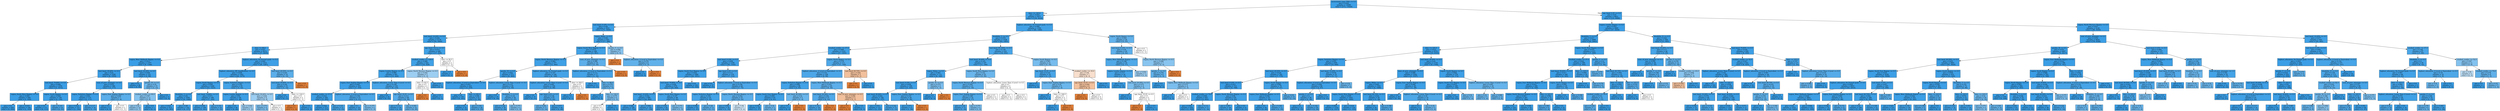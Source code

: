 digraph Tree {
node [shape=box, style="filled", color="black"] ;
0 [label="assessment_type_CMA <= 0.5\ngini = 0.039\nsamples = 13698\nvalue = [272, 13426]", fillcolor="#399de5fa"] ;
1 [label="date <= 145.0\ngini = 0.053\nsamples = 5077\nvalue = [139, 4938]", fillcolor="#399de5f8"] ;
0 -> 1 [labeldistance=2.5, labelangle=45, headlabel="True"] ;
2 [label="imd_band_0-10% <= 0.5\ngini = 0.04\nsamples = 3521\nvalue = [71, 3450]", fillcolor="#399de5fa"] ;
1 -> 2 ;
3 [label="imd_band_10-20% <= 0.5\ngini = 0.034\nsamples = 3118\nvalue = [54, 3064]", fillcolor="#399de5fb"] ;
2 -> 3 ;
4 [label="date <= 89.0\ngini = 0.027\nsamples = 2672\nvalue = [37, 2635]", fillcolor="#399de5fb"] ;
3 -> 4 ;
5 [label="region_West Midlands Region <= 0.5\ngini = 0.013\nsamples = 1357\nvalue = [9, 1348]", fillcolor="#399de5fd"] ;
4 -> 5 ;
6 [label="imd_band_30-40% <= 0.5\ngini = 0.01\nsamples = 1256\nvalue = [6, 1250]", fillcolor="#399de5fe"] ;
5 -> 6 ;
7 [label="imd_band_70-80% <= 0.5\ngini = 0.006\nsamples = 1076\nvalue = [3, 1073]", fillcolor="#399de5fe"] ;
6 -> 7 ;
8 [label="region_South West Region <= 0.5\ngini = 0.002\nsamples = 940\nvalue = [1, 939]", fillcolor="#399de5ff"] ;
7 -> 8 ;
9 [label="gini = 0.0\nsamples = 836\nvalue = [0, 836]", fillcolor="#399de5ff"] ;
8 -> 9 ;
10 [label="gini = 0.019\nsamples = 104\nvalue = [1, 103]", fillcolor="#399de5fd"] ;
8 -> 10 ;
11 [label="region_South Region <= 0.5\ngini = 0.029\nsamples = 136\nvalue = [2, 134]", fillcolor="#399de5fb"] ;
7 -> 11 ;
12 [label="gini = 0.0\nsamples = 111\nvalue = [0, 111]", fillcolor="#399de5ff"] ;
11 -> 12 ;
13 [label="gini = 0.147\nsamples = 25\nvalue = [2, 23]", fillcolor="#399de5e9"] ;
11 -> 13 ;
14 [label="num_of_prev_attempts <= 0.5\ngini = 0.033\nsamples = 180\nvalue = [3, 177]", fillcolor="#399de5fb"] ;
6 -> 14 ;
15 [label="region_Yorkshire Region <= 0.5\ngini = 0.023\nsamples = 173\nvalue = [2, 171]", fillcolor="#399de5fc"] ;
14 -> 15 ;
16 [label="gini = 0.013\nsamples = 157\nvalue = [1, 156]", fillcolor="#399de5fd"] ;
15 -> 16 ;
17 [label="gini = 0.117\nsamples = 16\nvalue = [1, 15]", fillcolor="#399de5ee"] ;
15 -> 17 ;
18 [label="region_East Anglian Region <= 0.5\ngini = 0.245\nsamples = 7\nvalue = [1, 6]", fillcolor="#399de5d4"] ;
14 -> 18 ;
19 [label="gini = 0.0\nsamples = 5\nvalue = [0, 5]", fillcolor="#399de5ff"] ;
18 -> 19 ;
20 [label="gini = 0.5\nsamples = 2\nvalue = [1, 1]", fillcolor="#e5813900"] ;
18 -> 20 ;
21 [label="imd_band_20-30% <= 0.5\ngini = 0.058\nsamples = 101\nvalue = [3, 98]", fillcolor="#399de5f7"] ;
5 -> 21 ;
22 [label="gini = 0.0\nsamples = 86\nvalue = [0, 86]", fillcolor="#399de5ff"] ;
21 -> 22 ;
23 [label="gender_M <= 0.5\ngini = 0.32\nsamples = 15\nvalue = [3, 12]", fillcolor="#399de5bf"] ;
21 -> 23 ;
24 [label="studied_credits <= 60.0\ngini = 0.397\nsamples = 11\nvalue = [3, 8]", fillcolor="#399de59f"] ;
23 -> 24 ;
25 [label="gini = 0.42\nsamples = 10\nvalue = [3, 7]", fillcolor="#399de592"] ;
24 -> 25 ;
26 [label="gini = 0.0\nsamples = 1\nvalue = [0, 1]", fillcolor="#399de5ff"] ;
24 -> 26 ;
27 [label="gini = 0.0\nsamples = 4\nvalue = [0, 4]", fillcolor="#399de5ff"] ;
23 -> 27 ;
28 [label="highest_education_No Formal quals <= 0.5\ngini = 0.042\nsamples = 1315\nvalue = [28, 1287]", fillcolor="#399de5f9"] ;
4 -> 28 ;
29 [label="highest_education_HE Qualification <= 0.5\ngini = 0.039\nsamples = 1301\nvalue = [26, 1275]", fillcolor="#399de5fa"] ;
28 -> 29 ;
30 [label="region_South Region <= 0.5\ngini = 0.036\nsamples = 1246\nvalue = [23, 1223]", fillcolor="#399de5fa"] ;
29 -> 30 ;
31 [label="disability_Y <= 0.5\ngini = 0.03\nsamples = 1056\nvalue = [16, 1040]", fillcolor="#399de5fb"] ;
30 -> 31 ;
32 [label="gini = 0.022\nsamples = 913\nvalue = [10, 903]", fillcolor="#399de5fc"] ;
31 -> 32 ;
33 [label="gini = 0.08\nsamples = 143\nvalue = [6, 137]", fillcolor="#399de5f4"] ;
31 -> 33 ;
34 [label="imd_band_70-80% <= 0.5\ngini = 0.071\nsamples = 190\nvalue = [7, 183]", fillcolor="#399de5f5"] ;
30 -> 34 ;
35 [label="gini = 0.058\nsamples = 166\nvalue = [5, 161]", fillcolor="#399de5f7"] ;
34 -> 35 ;
36 [label="gini = 0.153\nsamples = 24\nvalue = [2, 22]", fillcolor="#399de5e8"] ;
34 -> 36 ;
37 [label="region_Yorkshire Region <= 0.5\ngini = 0.103\nsamples = 55\nvalue = [3, 52]", fillcolor="#399de5f0"] ;
29 -> 37 ;
38 [label="region_London Region <= 0.5\ngini = 0.04\nsamples = 49\nvalue = [1, 48]", fillcolor="#399de5fa"] ;
37 -> 38 ;
39 [label="gini = 0.0\nsamples = 46\nvalue = [0, 46]", fillcolor="#399de5ff"] ;
38 -> 39 ;
40 [label="gini = 0.444\nsamples = 3\nvalue = [1, 2]", fillcolor="#399de57f"] ;
38 -> 40 ;
41 [label="imd_band_30-40% <= 0.5\ngini = 0.444\nsamples = 6\nvalue = [2, 4]", fillcolor="#399de57f"] ;
37 -> 41 ;
42 [label="gini = 0.375\nsamples = 4\nvalue = [1, 3]", fillcolor="#399de5aa"] ;
41 -> 42 ;
43 [label="gini = 0.5\nsamples = 2\nvalue = [1, 1]", fillcolor="#e5813900"] ;
41 -> 43 ;
44 [label="imd_band_40-50% <= 0.5\ngini = 0.245\nsamples = 14\nvalue = [2, 12]", fillcolor="#399de5d4"] ;
28 -> 44 ;
45 [label="imd_band_50-60% <= 0.5\ngini = 0.142\nsamples = 13\nvalue = [1, 12]", fillcolor="#399de5ea"] ;
44 -> 45 ;
46 [label="gini = 0.0\nsamples = 11\nvalue = [0, 11]", fillcolor="#399de5ff"] ;
45 -> 46 ;
47 [label="date <= 120.5\ngini = 0.5\nsamples = 2\nvalue = [1, 1]", fillcolor="#e5813900"] ;
45 -> 47 ;
48 [label="gini = 0.0\nsamples = 1\nvalue = [1, 0]", fillcolor="#e58139ff"] ;
47 -> 48 ;
49 [label="gini = 0.0\nsamples = 1\nvalue = [0, 1]", fillcolor="#399de5ff"] ;
47 -> 49 ;
50 [label="gini = 0.0\nsamples = 1\nvalue = [1, 0]", fillcolor="#e58139ff"] ;
44 -> 50 ;
51 [label="age_band_55<= <= 0.5\ngini = 0.073\nsamples = 446\nvalue = [17, 429]", fillcolor="#399de5f5"] ;
3 -> 51 ;
52 [label="studied_credits <= 120.0\ngini = 0.069\nsamples = 444\nvalue = [16, 428]", fillcolor="#399de5f5"] ;
51 -> 52 ;
53 [label="region_London Region <= 0.5\ngini = 0.066\nsamples = 441\nvalue = [15, 426]", fillcolor="#399de5f6"] ;
52 -> 53 ;
54 [label="region_East Anglian Region <= 0.5\ngini = 0.042\nsamples = 323\nvalue = [7, 316]", fillcolor="#399de5f9"] ;
53 -> 54 ;
55 [label="studied_credits <= 37.5\ngini = 0.033\nsamples = 300\nvalue = [5, 295]", fillcolor="#399de5fb"] ;
54 -> 55 ;
56 [label="gini = 0.022\nsamples = 273\nvalue = [3, 270]", fillcolor="#399de5fc"] ;
55 -> 56 ;
57 [label="gini = 0.137\nsamples = 27\nvalue = [2, 25]", fillcolor="#399de5eb"] ;
55 -> 57 ;
58 [label="highest_education_A Level or Equivalent <= 0.5\ngini = 0.159\nsamples = 23\nvalue = [2, 21]", fillcolor="#399de5e7"] ;
54 -> 58 ;
59 [label="gini = 0.1\nsamples = 19\nvalue = [1, 18]", fillcolor="#399de5f1"] ;
58 -> 59 ;
60 [label="gini = 0.375\nsamples = 4\nvalue = [1, 3]", fillcolor="#399de5aa"] ;
58 -> 60 ;
61 [label="highest_education_Lower Than A Level <= 0.5\ngini = 0.126\nsamples = 118\nvalue = [8, 110]", fillcolor="#399de5ec"] ;
53 -> 61 ;
62 [label="gini = 0.0\nsamples = 52\nvalue = [0, 52]", fillcolor="#399de5ff"] ;
61 -> 62 ;
63 [label="age_band_35-55 <= 0.5\ngini = 0.213\nsamples = 66\nvalue = [8, 58]", fillcolor="#399de5dc"] ;
61 -> 63 ;
64 [label="gini = 0.111\nsamples = 34\nvalue = [2, 32]", fillcolor="#399de5ef"] ;
63 -> 64 ;
65 [label="gini = 0.305\nsamples = 32\nvalue = [6, 26]", fillcolor="#399de5c4"] ;
63 -> 65 ;
66 [label="region_North Western Region <= 0.5\ngini = 0.444\nsamples = 3\nvalue = [1, 2]", fillcolor="#399de57f"] ;
52 -> 66 ;
67 [label="date <= 92.5\ngini = 0.5\nsamples = 2\nvalue = [1, 1]", fillcolor="#e5813900"] ;
66 -> 67 ;
68 [label="gini = 0.0\nsamples = 1\nvalue = [1, 0]", fillcolor="#e58139ff"] ;
67 -> 68 ;
69 [label="gini = 0.0\nsamples = 1\nvalue = [0, 1]", fillcolor="#399de5ff"] ;
67 -> 69 ;
70 [label="gini = 0.0\nsamples = 1\nvalue = [0, 1]", fillcolor="#399de5ff"] ;
66 -> 70 ;
71 [label="date <= 92.5\ngini = 0.5\nsamples = 2\nvalue = [1, 1]", fillcolor="#e5813900"] ;
51 -> 71 ;
72 [label="gini = 0.0\nsamples = 1\nvalue = [0, 1]", fillcolor="#399de5ff"] ;
71 -> 72 ;
73 [label="gini = 0.0\nsamples = 1\nvalue = [1, 0]", fillcolor="#e58139ff"] ;
71 -> 73 ;
74 [label="region_Wales <= 0.5\ngini = 0.081\nsamples = 403\nvalue = [17, 386]", fillcolor="#399de5f4"] ;
2 -> 74 ;
75 [label="region_South West Region <= 0.5\ngini = 0.073\nsamples = 396\nvalue = [15, 381]", fillcolor="#399de5f5"] ;
74 -> 75 ;
76 [label="region_North Western Region <= 0.5\ngini = 0.062\nsamples = 377\nvalue = [12, 365]", fillcolor="#399de5f7"] ;
75 -> 76 ;
77 [label="gender_M <= 0.5\ngini = 0.043\nsamples = 271\nvalue = [6, 265]", fillcolor="#399de5f9"] ;
76 -> 77 ;
78 [label="highest_education_A Level or Equivalent <= 0.5\ngini = 0.027\nsamples = 222\nvalue = [3, 219]", fillcolor="#399de5fc"] ;
77 -> 78 ;
79 [label="gini = 0.0\nsamples = 161\nvalue = [0, 161]", fillcolor="#399de5ff"] ;
78 -> 79 ;
80 [label="date <= 89.0\ngini = 0.094\nsamples = 61\nvalue = [3, 58]", fillcolor="#399de5f2"] ;
78 -> 80 ;
81 [label="gini = 0.0\nsamples = 33\nvalue = [0, 33]", fillcolor="#399de5ff"] ;
80 -> 81 ;
82 [label="gini = 0.191\nsamples = 28\nvalue = [3, 25]", fillcolor="#399de5e0"] ;
80 -> 82 ;
83 [label="highest_education_Lower Than A Level <= 0.5\ngini = 0.115\nsamples = 49\nvalue = [3, 46]", fillcolor="#399de5ee"] ;
77 -> 83 ;
84 [label="gini = 0.0\nsamples = 19\nvalue = [0, 19]", fillcolor="#399de5ff"] ;
83 -> 84 ;
85 [label="disability_Y <= 0.5\ngini = 0.18\nsamples = 30\nvalue = [3, 27]", fillcolor="#399de5e3"] ;
83 -> 85 ;
86 [label="gini = 0.142\nsamples = 26\nvalue = [2, 24]", fillcolor="#399de5ea"] ;
85 -> 86 ;
87 [label="gini = 0.375\nsamples = 4\nvalue = [1, 3]", fillcolor="#399de5aa"] ;
85 -> 87 ;
88 [label="highest_education_No Formal quals <= 0.5\ngini = 0.107\nsamples = 106\nvalue = [6, 100]", fillcolor="#399de5f0"] ;
76 -> 88 ;
89 [label="highest_education_Lower Than A Level <= 0.5\ngini = 0.092\nsamples = 104\nvalue = [5, 99]", fillcolor="#399de5f2"] ;
88 -> 89 ;
90 [label="gini = 0.0\nsamples = 37\nvalue = [0, 37]", fillcolor="#399de5ff"] ;
89 -> 90 ;
91 [label="age_band_0-35 <= 0.5\ngini = 0.138\nsamples = 67\nvalue = [5, 62]", fillcolor="#399de5ea"] ;
89 -> 91 ;
92 [label="gini = 0.291\nsamples = 17\nvalue = [3, 14]", fillcolor="#399de5c8"] ;
91 -> 92 ;
93 [label="gini = 0.077\nsamples = 50\nvalue = [2, 48]", fillcolor="#399de5f4"] ;
91 -> 93 ;
94 [label="date <= 89.0\ngini = 0.5\nsamples = 2\nvalue = [1, 1]", fillcolor="#e5813900"] ;
88 -> 94 ;
95 [label="gini = 0.0\nsamples = 1\nvalue = [0, 1]", fillcolor="#399de5ff"] ;
94 -> 95 ;
96 [label="gini = 0.0\nsamples = 1\nvalue = [1, 0]", fillcolor="#e58139ff"] ;
94 -> 96 ;
97 [label="num_of_prev_attempts <= 0.5\ngini = 0.266\nsamples = 19\nvalue = [3, 16]", fillcolor="#399de5cf"] ;
75 -> 97 ;
98 [label="highest_education_A Level or Equivalent <= 0.5\ngini = 0.111\nsamples = 17\nvalue = [1, 16]", fillcolor="#399de5ef"] ;
97 -> 98 ;
99 [label="gini = 0.0\nsamples = 11\nvalue = [0, 11]", fillcolor="#399de5ff"] ;
98 -> 99 ;
100 [label="date <= 89.0\ngini = 0.278\nsamples = 6\nvalue = [1, 5]", fillcolor="#399de5cc"] ;
98 -> 100 ;
101 [label="gini = 0.0\nsamples = 2\nvalue = [0, 2]", fillcolor="#399de5ff"] ;
100 -> 101 ;
102 [label="date <= 120.5\ngini = 0.375\nsamples = 4\nvalue = [1, 3]", fillcolor="#399de5aa"] ;
100 -> 102 ;
103 [label="gini = 0.5\nsamples = 2\nvalue = [1, 1]", fillcolor="#e5813900"] ;
102 -> 103 ;
104 [label="gini = 0.0\nsamples = 2\nvalue = [0, 2]", fillcolor="#399de5ff"] ;
102 -> 104 ;
105 [label="gini = 0.0\nsamples = 2\nvalue = [2, 0]", fillcolor="#e58139ff"] ;
97 -> 105 ;
106 [label="gender_F <= 0.5\ngini = 0.408\nsamples = 7\nvalue = [2, 5]", fillcolor="#399de599"] ;
74 -> 106 ;
107 [label="gini = 0.0\nsamples = 1\nvalue = [1, 0]", fillcolor="#e58139ff"] ;
106 -> 107 ;
108 [label="highest_education_A Level or Equivalent <= 0.5\ngini = 0.278\nsamples = 6\nvalue = [1, 5]", fillcolor="#399de5cc"] ;
106 -> 108 ;
109 [label="gini = 0.0\nsamples = 5\nvalue = [0, 5]", fillcolor="#399de5ff"] ;
108 -> 109 ;
110 [label="gini = 0.0\nsamples = 1\nvalue = [1, 0]", fillcolor="#e58139ff"] ;
108 -> 110 ;
111 [label="highest_education_No Formal quals <= 0.5\ngini = 0.084\nsamples = 1556\nvalue = [68, 1488]", fillcolor="#399de5f3"] ;
1 -> 111 ;
112 [label="disability_Y <= 0.5\ngini = 0.079\nsamples = 1528\nvalue = [63, 1465]", fillcolor="#399de5f4"] ;
111 -> 112 ;
113 [label="studied_credits <= 37.5\ngini = 0.069\nsamples = 1310\nvalue = [47, 1263]", fillcolor="#399de5f6"] ;
112 -> 113 ;
114 [label="imd_band_0-10% <= 0.5\ngini = 0.058\nsamples = 1199\nvalue = [36, 1163]", fillcolor="#399de5f7"] ;
113 -> 114 ;
115 [label="region_South East Region <= 0.5\ngini = 0.052\nsamples = 1080\nvalue = [29, 1051]", fillcolor="#399de5f8"] ;
114 -> 115 ;
116 [label="imd_band_70-80% <= 0.5\ngini = 0.058\nsamples = 978\nvalue = [29, 949]", fillcolor="#399de5f7"] ;
115 -> 116 ;
117 [label="imd_band_10-20% <= 0.5\ngini = 0.052\nsamples = 890\nvalue = [24, 866]", fillcolor="#399de5f8"] ;
116 -> 117 ;
118 [label="gini = 0.044\nsamples = 749\nvalue = [17, 732]", fillcolor="#399de5f9"] ;
117 -> 118 ;
119 [label="gini = 0.094\nsamples = 141\nvalue = [7, 134]", fillcolor="#399de5f2"] ;
117 -> 119 ;
120 [label="region_South West Region <= 0.5\ngini = 0.107\nsamples = 88\nvalue = [5, 83]", fillcolor="#399de5f0"] ;
116 -> 120 ;
121 [label="gini = 0.091\nsamples = 84\nvalue = [4, 80]", fillcolor="#399de5f2"] ;
120 -> 121 ;
122 [label="gini = 0.375\nsamples = 4\nvalue = [1, 3]", fillcolor="#399de5aa"] ;
120 -> 122 ;
123 [label="gini = 0.0\nsamples = 102\nvalue = [0, 102]", fillcolor="#399de5ff"] ;
115 -> 123 ;
124 [label="age_band_0-35 <= 0.5\ngini = 0.111\nsamples = 119\nvalue = [7, 112]", fillcolor="#399de5ef"] ;
114 -> 124 ;
125 [label="gini = 0.0\nsamples = 37\nvalue = [0, 37]", fillcolor="#399de5ff"] ;
124 -> 125 ;
126 [label="highest_education_A Level or Equivalent <= 0.5\ngini = 0.156\nsamples = 82\nvalue = [7, 75]", fillcolor="#399de5e7"] ;
124 -> 126 ;
127 [label="region_Yorkshire Region <= 0.5\ngini = 0.103\nsamples = 55\nvalue = [3, 52]", fillcolor="#399de5f0"] ;
126 -> 127 ;
128 [label="gini = 0.046\nsamples = 42\nvalue = [1, 41]", fillcolor="#399de5f9"] ;
127 -> 128 ;
129 [label="gini = 0.26\nsamples = 13\nvalue = [2, 11]", fillcolor="#399de5d1"] ;
127 -> 129 ;
130 [label="region_North Western Region <= 0.5\ngini = 0.252\nsamples = 27\nvalue = [4, 23]", fillcolor="#399de5d3"] ;
126 -> 130 ;
131 [label="gini = 0.095\nsamples = 20\nvalue = [1, 19]", fillcolor="#399de5f2"] ;
130 -> 131 ;
132 [label="gini = 0.49\nsamples = 7\nvalue = [3, 4]", fillcolor="#399de540"] ;
130 -> 132 ;
133 [label="region_North Region <= 0.5\ngini = 0.179\nsamples = 111\nvalue = [11, 100]", fillcolor="#399de5e3"] ;
113 -> 133 ;
134 [label="highest_education_A Level or Equivalent <= 0.5\ngini = 0.153\nsamples = 108\nvalue = [9, 99]", fillcolor="#399de5e8"] ;
133 -> 134 ;
135 [label="region_Yorkshire Region <= 0.5\ngini = 0.084\nsamples = 68\nvalue = [3, 65]", fillcolor="#399de5f3"] ;
134 -> 135 ;
136 [label="region_South East Region <= 0.5\ngini = 0.061\nsamples = 63\nvalue = [2, 61]", fillcolor="#399de5f7"] ;
135 -> 136 ;
137 [label="gini = 0.034\nsamples = 58\nvalue = [1, 57]", fillcolor="#399de5fb"] ;
136 -> 137 ;
138 [label="gini = 0.32\nsamples = 5\nvalue = [1, 4]", fillcolor="#399de5bf"] ;
136 -> 138 ;
139 [label="imd_band_40-50% <= 0.5\ngini = 0.32\nsamples = 5\nvalue = [1, 4]", fillcolor="#399de5bf"] ;
135 -> 139 ;
140 [label="gini = 0.0\nsamples = 4\nvalue = [0, 4]", fillcolor="#399de5ff"] ;
139 -> 140 ;
141 [label="gini = 0.0\nsamples = 1\nvalue = [1, 0]", fillcolor="#e58139ff"] ;
139 -> 141 ;
142 [label="region_West Midlands Region <= 0.5\ngini = 0.255\nsamples = 40\nvalue = [6, 34]", fillcolor="#399de5d2"] ;
134 -> 142 ;
143 [label="imd_band_20-30% <= 0.5\ngini = 0.193\nsamples = 37\nvalue = [4, 33]", fillcolor="#399de5e0"] ;
142 -> 143 ;
144 [label="gini = 0.153\nsamples = 36\nvalue = [3, 33]", fillcolor="#399de5e8"] ;
143 -> 144 ;
145 [label="gini = 0.0\nsamples = 1\nvalue = [1, 0]", fillcolor="#e58139ff"] ;
143 -> 145 ;
146 [label="num_of_prev_attempts <= 0.5\ngini = 0.444\nsamples = 3\nvalue = [2, 1]", fillcolor="#e581397f"] ;
142 -> 146 ;
147 [label="gini = 0.0\nsamples = 2\nvalue = [2, 0]", fillcolor="#e58139ff"] ;
146 -> 147 ;
148 [label="gini = 0.0\nsamples = 1\nvalue = [0, 1]", fillcolor="#399de5ff"] ;
146 -> 148 ;
149 [label="imd_band_60-70% <= 0.5\ngini = 0.444\nsamples = 3\nvalue = [2, 1]", fillcolor="#e581397f"] ;
133 -> 149 ;
150 [label="gini = 0.0\nsamples = 2\nvalue = [2, 0]", fillcolor="#e58139ff"] ;
149 -> 150 ;
151 [label="gini = 0.0\nsamples = 1\nvalue = [0, 1]", fillcolor="#399de5ff"] ;
149 -> 151 ;
152 [label="imd_band_90-100% <= 0.5\ngini = 0.136\nsamples = 218\nvalue = [16, 202]", fillcolor="#399de5eb"] ;
112 -> 152 ;
153 [label="imd_band_30-40% <= 0.5\ngini = 0.105\nsamples = 197\nvalue = [11, 186]", fillcolor="#399de5f0"] ;
152 -> 153 ;
154 [label="region_Wales <= 0.5\ngini = 0.067\nsamples = 172\nvalue = [6, 166]", fillcolor="#399de5f6"] ;
153 -> 154 ;
155 [label="imd_band_0-10% <= 0.5\ngini = 0.058\nsamples = 168\nvalue = [5, 163]", fillcolor="#399de5f7"] ;
154 -> 155 ;
156 [label="imd_band_80-90% <= 0.5\ngini = 0.042\nsamples = 140\nvalue = [3, 137]", fillcolor="#399de5f9"] ;
155 -> 156 ;
157 [label="gini = 0.031\nsamples = 127\nvalue = [2, 125]", fillcolor="#399de5fb"] ;
156 -> 157 ;
158 [label="gini = 0.142\nsamples = 13\nvalue = [1, 12]", fillcolor="#399de5ea"] ;
156 -> 158 ;
159 [label="region_East Anglian Region <= 0.5\ngini = 0.133\nsamples = 28\nvalue = [2, 26]", fillcolor="#399de5eb"] ;
155 -> 159 ;
160 [label="gini = 0.071\nsamples = 27\nvalue = [1, 26]", fillcolor="#399de5f5"] ;
159 -> 160 ;
161 [label="gini = 0.0\nsamples = 1\nvalue = [1, 0]", fillcolor="#e58139ff"] ;
159 -> 161 ;
162 [label="gender_M <= 0.5\ngini = 0.375\nsamples = 4\nvalue = [1, 3]", fillcolor="#399de5aa"] ;
154 -> 162 ;
163 [label="gini = 0.0\nsamples = 3\nvalue = [0, 3]", fillcolor="#399de5ff"] ;
162 -> 163 ;
164 [label="gini = 0.0\nsamples = 1\nvalue = [1, 0]", fillcolor="#e58139ff"] ;
162 -> 164 ;
165 [label="region_South West Region <= 0.5\ngini = 0.32\nsamples = 25\nvalue = [5, 20]", fillcolor="#399de5bf"] ;
153 -> 165 ;
166 [label="region_North Western Region <= 0.5\ngini = 0.245\nsamples = 21\nvalue = [3, 18]", fillcolor="#399de5d4"] ;
165 -> 166 ;
167 [label="region_East Anglian Region <= 0.5\ngini = 0.188\nsamples = 19\nvalue = [2, 17]", fillcolor="#399de5e1"] ;
166 -> 167 ;
168 [label="gini = 0.124\nsamples = 15\nvalue = [1, 14]", fillcolor="#399de5ed"] ;
167 -> 168 ;
169 [label="gini = 0.375\nsamples = 4\nvalue = [1, 3]", fillcolor="#399de5aa"] ;
167 -> 169 ;
170 [label="gini = 0.5\nsamples = 2\nvalue = [1, 1]", fillcolor="#e5813900"] ;
166 -> 170 ;
171 [label="highest_education_Lower Than A Level <= 0.5\ngini = 0.5\nsamples = 4\nvalue = [2, 2]", fillcolor="#e5813900"] ;
165 -> 171 ;
172 [label="gini = 0.5\nsamples = 2\nvalue = [1, 1]", fillcolor="#e5813900"] ;
171 -> 172 ;
173 [label="gini = 0.5\nsamples = 2\nvalue = [1, 1]", fillcolor="#e5813900"] ;
171 -> 173 ;
174 [label="region_South Region <= 0.5\ngini = 0.363\nsamples = 21\nvalue = [5, 16]", fillcolor="#399de5af"] ;
152 -> 174 ;
175 [label="age_band_35-55 <= 0.5\ngini = 0.133\nsamples = 14\nvalue = [1, 13]", fillcolor="#399de5eb"] ;
174 -> 175 ;
176 [label="gini = 0.0\nsamples = 9\nvalue = [0, 9]", fillcolor="#399de5ff"] ;
175 -> 176 ;
177 [label="region_East Anglian Region <= 0.5\ngini = 0.32\nsamples = 5\nvalue = [1, 4]", fillcolor="#399de5bf"] ;
175 -> 177 ;
178 [label="gini = 0.0\nsamples = 3\nvalue = [0, 3]", fillcolor="#399de5ff"] ;
177 -> 178 ;
179 [label="date <= 169.5\ngini = 0.5\nsamples = 2\nvalue = [1, 1]", fillcolor="#e5813900"] ;
177 -> 179 ;
180 [label="gini = 0.0\nsamples = 1\nvalue = [0, 1]", fillcolor="#399de5ff"] ;
179 -> 180 ;
181 [label="gini = 0.0\nsamples = 1\nvalue = [1, 0]", fillcolor="#e58139ff"] ;
179 -> 181 ;
182 [label="studied_credits <= 35.0\ngini = 0.49\nsamples = 7\nvalue = [4, 3]", fillcolor="#e5813940"] ;
174 -> 182 ;
183 [label="age_band_35-55 <= 0.5\ngini = 0.444\nsamples = 6\nvalue = [4, 2]", fillcolor="#e581397f"] ;
182 -> 183 ;
184 [label="gini = 0.0\nsamples = 2\nvalue = [2, 0]", fillcolor="#e58139ff"] ;
183 -> 184 ;
185 [label="gini = 0.5\nsamples = 4\nvalue = [2, 2]", fillcolor="#e5813900"] ;
183 -> 185 ;
186 [label="gini = 0.0\nsamples = 1\nvalue = [0, 1]", fillcolor="#399de5ff"] ;
182 -> 186 ;
187 [label="region_North Region <= 0.5\ngini = 0.293\nsamples = 28\nvalue = [5, 23]", fillcolor="#399de5c8"] ;
111 -> 187 ;
188 [label="imd_band_0-10% <= 0.5\ngini = 0.26\nsamples = 26\nvalue = [4, 22]", fillcolor="#399de5d1"] ;
187 -> 188 ;
189 [label="region_West Midlands Region <= 0.5\ngini = 0.188\nsamples = 19\nvalue = [2, 17]", fillcolor="#399de5e1"] ;
188 -> 189 ;
190 [label="region_London Region <= 0.5\ngini = 0.117\nsamples = 16\nvalue = [1, 15]", fillcolor="#399de5ee"] ;
189 -> 190 ;
191 [label="gini = 0.0\nsamples = 12\nvalue = [0, 12]", fillcolor="#399de5ff"] ;
190 -> 191 ;
192 [label="imd_band_20-30% <= 0.5\ngini = 0.375\nsamples = 4\nvalue = [1, 3]", fillcolor="#399de5aa"] ;
190 -> 192 ;
193 [label="gini = 0.0\nsamples = 2\nvalue = [0, 2]", fillcolor="#399de5ff"] ;
192 -> 193 ;
194 [label="age_band_35-55 <= 0.5\ngini = 0.5\nsamples = 2\nvalue = [1, 1]", fillcolor="#e5813900"] ;
192 -> 194 ;
195 [label="gini = 0.0\nsamples = 1\nvalue = [1, 0]", fillcolor="#e58139ff"] ;
194 -> 195 ;
196 [label="gini = 0.0\nsamples = 1\nvalue = [0, 1]", fillcolor="#399de5ff"] ;
194 -> 196 ;
197 [label="gini = 0.444\nsamples = 3\nvalue = [1, 2]", fillcolor="#399de57f"] ;
189 -> 197 ;
198 [label="region_North Western Region <= 0.5\ngini = 0.408\nsamples = 7\nvalue = [2, 5]", fillcolor="#399de599"] ;
188 -> 198 ;
199 [label="gender_F <= 0.5\ngini = 0.278\nsamples = 6\nvalue = [1, 5]", fillcolor="#399de5cc"] ;
198 -> 199 ;
200 [label="gini = 0.0\nsamples = 2\nvalue = [0, 2]", fillcolor="#399de5ff"] ;
199 -> 200 ;
201 [label="region_West Midlands Region <= 0.5\ngini = 0.375\nsamples = 4\nvalue = [1, 3]", fillcolor="#399de5aa"] ;
199 -> 201 ;
202 [label="gini = 0.0\nsamples = 2\nvalue = [0, 2]", fillcolor="#399de5ff"] ;
201 -> 202 ;
203 [label="gini = 0.5\nsamples = 2\nvalue = [1, 1]", fillcolor="#e5813900"] ;
201 -> 203 ;
204 [label="gini = 0.0\nsamples = 1\nvalue = [1, 0]", fillcolor="#e58139ff"] ;
198 -> 204 ;
205 [label="gini = 0.5\nsamples = 2\nvalue = [1, 1]", fillcolor="#e5813900"] ;
187 -> 205 ;
206 [label="age_band_0-35 <= 0.5\ngini = 0.03\nsamples = 8621\nvalue = [133, 8488]", fillcolor="#399de5fb"] ;
0 -> 206 [labeldistance=2.5, labelangle=-45, headlabel="False"] ;
207 [label="region_London Region <= 0.5\ngini = 0.021\nsamples = 3495\nvalue = [37, 3458]", fillcolor="#399de5fc"] ;
206 -> 207 ;
208 [label="disability_Y <= 0.5\ngini = 0.017\nsamples = 2989\nvalue = [26, 2963]", fillcolor="#399de5fd"] ;
207 -> 208 ;
209 [label="date <= 225.5\ngini = 0.015\nsamples = 2574\nvalue = [19, 2555]", fillcolor="#399de5fd"] ;
208 -> 209 ;
210 [label="region_Yorkshire Region <= 0.5\ngini = 0.023\nsamples = 856\nvalue = [10, 846]", fillcolor="#399de5fc"] ;
209 -> 210 ;
211 [label="imd_band_40-50% <= 0.5\ngini = 0.018\nsamples = 782\nvalue = [7, 775]", fillcolor="#399de5fd"] ;
210 -> 211 ;
212 [label="imd_band_0-10% <= 0.5\ngini = 0.011\nsamples = 712\nvalue = [4, 708]", fillcolor="#399de5fe"] ;
211 -> 212 ;
213 [label="studied_credits <= 75.0\ngini = 0.006\nsamples = 647\nvalue = [2, 645]", fillcolor="#399de5fe"] ;
212 -> 213 ;
214 [label="gini = 0.003\nsamples = 630\nvalue = [1, 629]", fillcolor="#399de5ff"] ;
213 -> 214 ;
215 [label="gini = 0.111\nsamples = 17\nvalue = [1, 16]", fillcolor="#399de5ef"] ;
213 -> 215 ;
216 [label="region_North Western Region <= 0.5\ngini = 0.06\nsamples = 65\nvalue = [2, 63]", fillcolor="#399de5f7"] ;
212 -> 216 ;
217 [label="gini = 0.087\nsamples = 44\nvalue = [2, 42]", fillcolor="#399de5f3"] ;
216 -> 217 ;
218 [label="gini = 0.0\nsamples = 21\nvalue = [0, 21]", fillcolor="#399de5ff"] ;
216 -> 218 ;
219 [label="region_South Region <= 0.5\ngini = 0.082\nsamples = 70\nvalue = [3, 67]", fillcolor="#399de5f4"] ;
211 -> 219 ;
220 [label="region_East Midlands Region <= 0.5\ngini = 0.036\nsamples = 55\nvalue = [1, 54]", fillcolor="#399de5fa"] ;
219 -> 220 ;
221 [label="gini = 0.0\nsamples = 44\nvalue = [0, 44]", fillcolor="#399de5ff"] ;
220 -> 221 ;
222 [label="gini = 0.165\nsamples = 11\nvalue = [1, 10]", fillcolor="#399de5e6"] ;
220 -> 222 ;
223 [label="gini = 0.231\nsamples = 15\nvalue = [2, 13]", fillcolor="#399de5d8"] ;
219 -> 223 ;
224 [label="imd_band_10-20% <= 0.5\ngini = 0.078\nsamples = 74\nvalue = [3, 71]", fillcolor="#399de5f4"] ;
210 -> 224 ;
225 [label="highest_education_A Level or Equivalent <= 0.5\ngini = 0.056\nsamples = 69\nvalue = [2, 67]", fillcolor="#399de5f7"] ;
224 -> 225 ;
226 [label="gender_F <= 0.5\ngini = 0.1\nsamples = 38\nvalue = [2, 36]", fillcolor="#399de5f1"] ;
225 -> 226 ;
227 [label="gini = 0.0\nsamples = 12\nvalue = [0, 12]", fillcolor="#399de5ff"] ;
226 -> 227 ;
228 [label="gini = 0.142\nsamples = 26\nvalue = [2, 24]", fillcolor="#399de5ea"] ;
226 -> 228 ;
229 [label="gini = 0.0\nsamples = 31\nvalue = [0, 31]", fillcolor="#399de5ff"] ;
225 -> 229 ;
230 [label="gini = 0.32\nsamples = 5\nvalue = [1, 4]", fillcolor="#399de5bf"] ;
224 -> 230 ;
231 [label="imd_band_20-30% <= 0.5\ngini = 0.01\nsamples = 1718\nvalue = [9, 1709]", fillcolor="#399de5fe"] ;
209 -> 231 ;
232 [label="num_of_prev_attempts <= 0.5\ngini = 0.006\nsamples = 1542\nvalue = [5, 1537]", fillcolor="#399de5fe"] ;
231 -> 232 ;
233 [label="region_Wales <= 0.5\ngini = 0.005\nsamples = 1502\nvalue = [4, 1498]", fillcolor="#399de5fe"] ;
232 -> 233 ;
234 [label="region_South West Region <= 0.5\ngini = 0.004\nsamples = 1443\nvalue = [3, 1440]", fillcolor="#399de5fe"] ;
233 -> 234 ;
235 [label="gini = 0.003\nsamples = 1319\nvalue = [2, 1317]", fillcolor="#399de5ff"] ;
234 -> 235 ;
236 [label="gini = 0.016\nsamples = 124\nvalue = [1, 123]", fillcolor="#399de5fd"] ;
234 -> 236 ;
237 [label="imd_band_60-70% <= 0.5\ngini = 0.033\nsamples = 59\nvalue = [1, 58]", fillcolor="#399de5fb"] ;
233 -> 237 ;
238 [label="gini = 0.0\nsamples = 50\nvalue = [0, 50]", fillcolor="#399de5ff"] ;
237 -> 238 ;
239 [label="gini = 0.198\nsamples = 9\nvalue = [1, 8]", fillcolor="#399de5df"] ;
237 -> 239 ;
240 [label="region_East Anglian Region <= 0.5\ngini = 0.049\nsamples = 40\nvalue = [1, 39]", fillcolor="#399de5f8"] ;
232 -> 240 ;
241 [label="gini = 0.0\nsamples = 30\nvalue = [0, 30]", fillcolor="#399de5ff"] ;
240 -> 241 ;
242 [label="highest_education_Lower Than A Level <= 0.5\ngini = 0.18\nsamples = 10\nvalue = [1, 9]", fillcolor="#399de5e3"] ;
240 -> 242 ;
243 [label="gini = 0.0\nsamples = 5\nvalue = [0, 5]", fillcolor="#399de5ff"] ;
242 -> 243 ;
244 [label="gini = 0.32\nsamples = 5\nvalue = [1, 4]", fillcolor="#399de5bf"] ;
242 -> 244 ;
245 [label="region_South Region <= 0.5\ngini = 0.044\nsamples = 176\nvalue = [4, 172]", fillcolor="#399de5f9"] ;
231 -> 245 ;
246 [label="region_South East Region <= 0.5\ngini = 0.012\nsamples = 160\nvalue = [1, 159]", fillcolor="#399de5fd"] ;
245 -> 246 ;
247 [label="gini = 0.0\nsamples = 155\nvalue = [0, 155]", fillcolor="#399de5ff"] ;
246 -> 247 ;
248 [label="gini = 0.32\nsamples = 5\nvalue = [1, 4]", fillcolor="#399de5bf"] ;
246 -> 248 ;
249 [label="highest_education_Lower Than A Level <= 0.5\ngini = 0.305\nsamples = 16\nvalue = [3, 13]", fillcolor="#399de5c4"] ;
245 -> 249 ;
250 [label="gini = 0.32\nsamples = 5\nvalue = [1, 4]", fillcolor="#399de5bf"] ;
249 -> 250 ;
251 [label="gini = 0.298\nsamples = 11\nvalue = [2, 9]", fillcolor="#399de5c6"] ;
249 -> 251 ;
252 [label="region_South West Region <= 0.5\ngini = 0.033\nsamples = 415\nvalue = [7, 408]", fillcolor="#399de5fb"] ;
208 -> 252 ;
253 [label="studied_credits <= 37.5\ngini = 0.022\nsamples = 368\nvalue = [4, 364]", fillcolor="#399de5fc"] ;
252 -> 253 ;
254 [label="imd_band_50-60% <= 0.5\ngini = 0.017\nsamples = 348\nvalue = [3, 345]", fillcolor="#399de5fd"] ;
253 -> 254 ;
255 [label="region_East Midlands Region <= 0.5\ngini = 0.012\nsamples = 328\nvalue = [2, 326]", fillcolor="#399de5fd"] ;
254 -> 255 ;
256 [label="region_North Western Region <= 0.5\ngini = 0.007\nsamples = 297\nvalue = [1, 296]", fillcolor="#399de5fe"] ;
255 -> 256 ;
257 [label="gini = 0.0\nsamples = 255\nvalue = [0, 255]", fillcolor="#399de5ff"] ;
256 -> 257 ;
258 [label="gini = 0.046\nsamples = 42\nvalue = [1, 41]", fillcolor="#399de5f9"] ;
256 -> 258 ;
259 [label="date <= 225.5\ngini = 0.062\nsamples = 31\nvalue = [1, 30]", fillcolor="#399de5f6"] ;
255 -> 259 ;
260 [label="gini = 0.198\nsamples = 9\nvalue = [1, 8]", fillcolor="#399de5df"] ;
259 -> 260 ;
261 [label="gini = 0.0\nsamples = 22\nvalue = [0, 22]", fillcolor="#399de5ff"] ;
259 -> 261 ;
262 [label="region_South Region <= 0.5\ngini = 0.095\nsamples = 20\nvalue = [1, 19]", fillcolor="#399de5f2"] ;
254 -> 262 ;
263 [label="gini = 0.0\nsamples = 11\nvalue = [0, 11]", fillcolor="#399de5ff"] ;
262 -> 263 ;
264 [label="gini = 0.198\nsamples = 9\nvalue = [1, 8]", fillcolor="#399de5df"] ;
262 -> 264 ;
265 [label="date <= 225.5\ngini = 0.095\nsamples = 20\nvalue = [1, 19]", fillcolor="#399de5f2"] ;
253 -> 265 ;
266 [label="gini = 0.0\nsamples = 14\nvalue = [0, 14]", fillcolor="#399de5ff"] ;
265 -> 266 ;
267 [label="gini = 0.278\nsamples = 6\nvalue = [1, 5]", fillcolor="#399de5cc"] ;
265 -> 267 ;
268 [label="gender_F <= 0.5\ngini = 0.12\nsamples = 47\nvalue = [3, 44]", fillcolor="#399de5ee"] ;
252 -> 268 ;
269 [label="gini = 0.278\nsamples = 6\nvalue = [1, 5]", fillcolor="#399de5cc"] ;
268 -> 269 ;
270 [label="imd_band_60-70% <= 0.5\ngini = 0.093\nsamples = 41\nvalue = [2, 39]", fillcolor="#399de5f2"] ;
268 -> 270 ;
271 [label="date <= 225.5\ngini = 0.059\nsamples = 33\nvalue = [1, 32]", fillcolor="#399de5f7"] ;
270 -> 271 ;
272 [label="studied_credits <= 45.0\ngini = 0.153\nsamples = 12\nvalue = [1, 11]", fillcolor="#399de5e8"] ;
271 -> 272 ;
273 [label="gini = 0.245\nsamples = 7\nvalue = [1, 6]", fillcolor="#399de5d4"] ;
272 -> 273 ;
274 [label="gini = 0.0\nsamples = 5\nvalue = [0, 5]", fillcolor="#399de5ff"] ;
272 -> 274 ;
275 [label="gini = 0.0\nsamples = 21\nvalue = [0, 21]", fillcolor="#399de5ff"] ;
271 -> 275 ;
276 [label="date <= 225.5\ngini = 0.219\nsamples = 8\nvalue = [1, 7]", fillcolor="#399de5db"] ;
270 -> 276 ;
277 [label="gini = 0.0\nsamples = 6\nvalue = [0, 6]", fillcolor="#399de5ff"] ;
276 -> 277 ;
278 [label="gini = 0.5\nsamples = 2\nvalue = [1, 1]", fillcolor="#e5813900"] ;
276 -> 278 ;
279 [label="disability_N <= 0.5\ngini = 0.043\nsamples = 506\nvalue = [11, 495]", fillcolor="#399de5f9"] ;
207 -> 279 ;
280 [label="imd_band_30-40% <= 0.5\ngini = 0.117\nsamples = 48\nvalue = [3, 45]", fillcolor="#399de5ee"] ;
279 -> 280 ;
281 [label="num_of_prev_attempts <= 0.5\ngini = 0.054\nsamples = 36\nvalue = [1, 35]", fillcolor="#399de5f8"] ;
280 -> 281 ;
282 [label="gini = 0.0\nsamples = 27\nvalue = [0, 27]", fillcolor="#399de5ff"] ;
281 -> 282 ;
283 [label="gender_F <= 0.5\ngini = 0.198\nsamples = 9\nvalue = [1, 8]", fillcolor="#399de5df"] ;
281 -> 283 ;
284 [label="gini = 0.0\nsamples = 4\nvalue = [0, 4]", fillcolor="#399de5ff"] ;
283 -> 284 ;
285 [label="gini = 0.32\nsamples = 5\nvalue = [1, 4]", fillcolor="#399de5bf"] ;
283 -> 285 ;
286 [label="gender_F <= 0.5\ngini = 0.278\nsamples = 12\nvalue = [2, 10]", fillcolor="#399de5cc"] ;
280 -> 286 ;
287 [label="gini = 0.0\nsamples = 5\nvalue = [0, 5]", fillcolor="#399de5ff"] ;
286 -> 287 ;
288 [label="studied_credits <= 45.0\ngini = 0.408\nsamples = 7\nvalue = [2, 5]", fillcolor="#399de599"] ;
286 -> 288 ;
289 [label="gini = 0.444\nsamples = 3\nvalue = [2, 1]", fillcolor="#e581397f"] ;
288 -> 289 ;
290 [label="gini = 0.0\nsamples = 4\nvalue = [0, 4]", fillcolor="#399de5ff"] ;
288 -> 290 ;
291 [label="imd_band_70-80% <= 0.5\ngini = 0.034\nsamples = 458\nvalue = [8, 450]", fillcolor="#399de5fa"] ;
279 -> 291 ;
292 [label="studied_credits <= 52.5\ngini = 0.027\nsamples = 431\nvalue = [6, 425]", fillcolor="#399de5fb"] ;
291 -> 292 ;
293 [label="highest_education_Lower Than A Level <= 0.5\ngini = 0.02\nsamples = 392\nvalue = [4, 388]", fillcolor="#399de5fc"] ;
292 -> 293 ;
294 [label="gini = 0.0\nsamples = 193\nvalue = [0, 193]", fillcolor="#399de5ff"] ;
293 -> 294 ;
295 [label="date <= 225.5\ngini = 0.039\nsamples = 199\nvalue = [4, 195]", fillcolor="#399de5fa"] ;
293 -> 295 ;
296 [label="imd_band_10-20% <= 0.5\ngini = 0.078\nsamples = 49\nvalue = [2, 47]", fillcolor="#399de5f4"] ;
295 -> 296 ;
297 [label="gini = 0.056\nsamples = 35\nvalue = [1, 34]", fillcolor="#399de5f8"] ;
296 -> 297 ;
298 [label="gini = 0.133\nsamples = 14\nvalue = [1, 13]", fillcolor="#399de5eb"] ;
296 -> 298 ;
299 [label="imd_band_40-50% <= 0.5\ngini = 0.026\nsamples = 150\nvalue = [2, 148]", fillcolor="#399de5fc"] ;
295 -> 299 ;
300 [label="gini = 0.016\nsamples = 123\nvalue = [1, 122]", fillcolor="#399de5fd"] ;
299 -> 300 ;
301 [label="gini = 0.071\nsamples = 27\nvalue = [1, 26]", fillcolor="#399de5f5"] ;
299 -> 301 ;
302 [label="highest_education_A Level or Equivalent <= 0.5\ngini = 0.097\nsamples = 39\nvalue = [2, 37]", fillcolor="#399de5f1"] ;
292 -> 302 ;
303 [label="gini = 0.0\nsamples = 23\nvalue = [0, 23]", fillcolor="#399de5ff"] ;
302 -> 303 ;
304 [label="imd_band_60-70% <= 0.5\ngini = 0.219\nsamples = 16\nvalue = [2, 14]", fillcolor="#399de5db"] ;
302 -> 304 ;
305 [label="gender_F <= 0.5\ngini = 0.278\nsamples = 12\nvalue = [2, 10]", fillcolor="#399de5cc"] ;
304 -> 305 ;
306 [label="gini = 0.0\nsamples = 3\nvalue = [0, 3]", fillcolor="#399de5ff"] ;
305 -> 306 ;
307 [label="gini = 0.346\nsamples = 9\nvalue = [2, 7]", fillcolor="#399de5b6"] ;
305 -> 307 ;
308 [label="gini = 0.0\nsamples = 4\nvalue = [0, 4]", fillcolor="#399de5ff"] ;
304 -> 308 ;
309 [label="date <= 225.5\ngini = 0.137\nsamples = 27\nvalue = [2, 25]", fillcolor="#399de5eb"] ;
291 -> 309 ;
310 [label="gini = 0.0\nsamples = 11\nvalue = [0, 11]", fillcolor="#399de5ff"] ;
309 -> 310 ;
311 [label="highest_education_Lower Than A Level <= 0.5\ngini = 0.219\nsamples = 16\nvalue = [2, 14]", fillcolor="#399de5db"] ;
309 -> 311 ;
312 [label="gini = 0.298\nsamples = 11\nvalue = [2, 9]", fillcolor="#399de5c6"] ;
311 -> 312 ;
313 [label="gini = 0.0\nsamples = 5\nvalue = [0, 5]", fillcolor="#399de5ff"] ;
311 -> 313 ;
314 [label="region_North Western Region <= 0.5\ngini = 0.037\nsamples = 5126\nvalue = [96, 5030]", fillcolor="#399de5fa"] ;
206 -> 314 ;
315 [label="num_of_prev_attempts <= 0.5\ngini = 0.032\nsamples = 4624\nvalue = [76, 4548]", fillcolor="#399de5fb"] ;
314 -> 315 ;
316 [label="gender_M <= 0.5\ngini = 0.031\nsamples = 4487\nvalue = [70, 4417]", fillcolor="#399de5fb"] ;
315 -> 316 ;
317 [label="imd_band_40-50% <= 0.5\ngini = 0.035\nsamples = 3691\nvalue = [65, 3626]", fillcolor="#399de5fa"] ;
316 -> 317 ;
318 [label="region_South East Region <= 0.5\ngini = 0.031\nsamples = 3258\nvalue = [52, 3206]", fillcolor="#399de5fb"] ;
317 -> 318 ;
319 [label="highest_education_No Formal quals <= 0.5\ngini = 0.029\nsamples = 2953\nvalue = [43, 2910]", fillcolor="#399de5fb"] ;
318 -> 319 ;
320 [label="region_West Midlands Region <= 0.5\ngini = 0.028\nsamples = 2862\nvalue = [40, 2822]", fillcolor="#399de5fb"] ;
319 -> 320 ;
321 [label="gini = 0.03\nsamples = 2531\nvalue = [39, 2492]", fillcolor="#399de5fb"] ;
320 -> 321 ;
322 [label="gini = 0.006\nsamples = 331\nvalue = [1, 330]", fillcolor="#399de5fe"] ;
320 -> 322 ;
323 [label="region_East Anglian Region <= 0.5\ngini = 0.064\nsamples = 91\nvalue = [3, 88]", fillcolor="#399de5f6"] ;
319 -> 323 ;
324 [label="gini = 0.028\nsamples = 70\nvalue = [1, 69]", fillcolor="#399de5fb"] ;
323 -> 324 ;
325 [label="gini = 0.172\nsamples = 21\nvalue = [2, 19]", fillcolor="#399de5e4"] ;
323 -> 325 ;
326 [label="imd_band_0-10% <= 0.5\ngini = 0.057\nsamples = 305\nvalue = [9, 296]", fillcolor="#399de5f7"] ;
318 -> 326 ;
327 [label="imd_band_60-70% <= 0.5\ngini = 0.052\nsamples = 298\nvalue = [8, 290]", fillcolor="#399de5f8"] ;
326 -> 327 ;
328 [label="gini = 0.04\nsamples = 246\nvalue = [5, 241]", fillcolor="#399de5fa"] ;
327 -> 328 ;
329 [label="gini = 0.109\nsamples = 52\nvalue = [3, 49]", fillcolor="#399de5ef"] ;
327 -> 329 ;
330 [label="gini = 0.245\nsamples = 7\nvalue = [1, 6]", fillcolor="#399de5d4"] ;
326 -> 330 ;
331 [label="region_South Region <= 0.5\ngini = 0.058\nsamples = 433\nvalue = [13, 420]", fillcolor="#399de5f7"] ;
317 -> 331 ;
332 [label="region_North Region <= 0.5\ngini = 0.038\nsamples = 361\nvalue = [7, 354]", fillcolor="#399de5fa"] ;
331 -> 332 ;
333 [label="region_West Midlands Region <= 0.5\ngini = 0.034\nsamples = 351\nvalue = [6, 345]", fillcolor="#399de5fb"] ;
332 -> 333 ;
334 [label="gini = 0.025\nsamples = 315\nvalue = [4, 311]", fillcolor="#399de5fc"] ;
333 -> 334 ;
335 [label="gini = 0.105\nsamples = 36\nvalue = [2, 34]", fillcolor="#399de5f0"] ;
333 -> 335 ;
336 [label="date <= 225.5\ngini = 0.18\nsamples = 10\nvalue = [1, 9]", fillcolor="#399de5e3"] ;
332 -> 336 ;
337 [label="gini = 0.198\nsamples = 9\nvalue = [1, 8]", fillcolor="#399de5df"] ;
336 -> 337 ;
338 [label="gini = 0.0\nsamples = 1\nvalue = [0, 1]", fillcolor="#399de5ff"] ;
336 -> 338 ;
339 [label="disability_Y <= 0.5\ngini = 0.153\nsamples = 72\nvalue = [6, 66]", fillcolor="#399de5e8"] ;
331 -> 339 ;
340 [label="date <= 225.5\ngini = 0.074\nsamples = 52\nvalue = [2, 50]", fillcolor="#399de5f5"] ;
339 -> 340 ;
341 [label="gini = 0.105\nsamples = 18\nvalue = [1, 17]", fillcolor="#399de5f0"] ;
340 -> 341 ;
342 [label="gini = 0.057\nsamples = 34\nvalue = [1, 33]", fillcolor="#399de5f7"] ;
340 -> 342 ;
343 [label="date <= 225.5\ngini = 0.32\nsamples = 20\nvalue = [4, 16]", fillcolor="#399de5bf"] ;
339 -> 343 ;
344 [label="gini = 0.375\nsamples = 4\nvalue = [1, 3]", fillcolor="#399de5aa"] ;
343 -> 344 ;
345 [label="gini = 0.305\nsamples = 16\nvalue = [3, 13]", fillcolor="#399de5c4"] ;
343 -> 345 ;
346 [label="region_East Midlands Region <= 0.5\ngini = 0.012\nsamples = 796\nvalue = [5, 791]", fillcolor="#399de5fd"] ;
316 -> 346 ;
347 [label="region_South Region <= 0.5\ngini = 0.008\nsamples = 703\nvalue = [3, 700]", fillcolor="#399de5fe"] ;
346 -> 347 ;
348 [label="region_North Region <= 0.5\ngini = 0.003\nsamples = 594\nvalue = [1, 593]", fillcolor="#399de5ff"] ;
347 -> 348 ;
349 [label="gini = 0.0\nsamples = 539\nvalue = [0, 539]", fillcolor="#399de5ff"] ;
348 -> 349 ;
350 [label="disability_Y <= 0.5\ngini = 0.036\nsamples = 55\nvalue = [1, 54]", fillcolor="#399de5fa"] ;
348 -> 350 ;
351 [label="gini = 0.045\nsamples = 43\nvalue = [1, 42]", fillcolor="#399de5f9"] ;
350 -> 351 ;
352 [label="gini = 0.0\nsamples = 12\nvalue = [0, 12]", fillcolor="#399de5ff"] ;
350 -> 352 ;
353 [label="imd_band_50-60% <= 0.5\ngini = 0.036\nsamples = 109\nvalue = [2, 107]", fillcolor="#399de5fa"] ;
347 -> 353 ;
354 [label="imd_band_40-50% <= 0.5\ngini = 0.019\nsamples = 105\nvalue = [1, 104]", fillcolor="#399de5fd"] ;
353 -> 354 ;
355 [label="gini = 0.0\nsamples = 90\nvalue = [0, 90]", fillcolor="#399de5ff"] ;
354 -> 355 ;
356 [label="gini = 0.124\nsamples = 15\nvalue = [1, 14]", fillcolor="#399de5ed"] ;
354 -> 356 ;
357 [label="gini = 0.375\nsamples = 4\nvalue = [1, 3]", fillcolor="#399de5aa"] ;
353 -> 357 ;
358 [label="date <= 225.5\ngini = 0.042\nsamples = 93\nvalue = [2, 91]", fillcolor="#399de5f9"] ;
346 -> 358 ;
359 [label="highest_education_A Level or Equivalent <= 0.5\ngini = 0.121\nsamples = 31\nvalue = [2, 29]", fillcolor="#399de5ed"] ;
358 -> 359 ;
360 [label="gini = 0.0\nsamples = 20\nvalue = [0, 20]", fillcolor="#399de5ff"] ;
359 -> 360 ;
361 [label="disability_N <= 0.5\ngini = 0.298\nsamples = 11\nvalue = [2, 9]", fillcolor="#399de5c6"] ;
359 -> 361 ;
362 [label="gini = 0.32\nsamples = 5\nvalue = [1, 4]", fillcolor="#399de5bf"] ;
361 -> 362 ;
363 [label="gini = 0.278\nsamples = 6\nvalue = [1, 5]", fillcolor="#399de5cc"] ;
361 -> 363 ;
364 [label="gini = 0.0\nsamples = 62\nvalue = [0, 62]", fillcolor="#399de5ff"] ;
358 -> 364 ;
365 [label="imd_band_0-10% <= 0.5\ngini = 0.084\nsamples = 137\nvalue = [6, 131]", fillcolor="#399de5f3"] ;
315 -> 365 ;
366 [label="region_West Midlands Region <= 0.5\ngini = 0.054\nsamples = 109\nvalue = [3, 106]", fillcolor="#399de5f8"] ;
365 -> 366 ;
367 [label="imd_band_20-30% <= 0.5\ngini = 0.039\nsamples = 100\nvalue = [2, 98]", fillcolor="#399de5fa"] ;
366 -> 367 ;
368 [label="imd_band_40-50% <= 0.5\ngini = 0.022\nsamples = 90\nvalue = [1, 89]", fillcolor="#399de5fc"] ;
367 -> 368 ;
369 [label="gini = 0.0\nsamples = 75\nvalue = [0, 75]", fillcolor="#399de5ff"] ;
368 -> 369 ;
370 [label="date <= 225.5\ngini = 0.124\nsamples = 15\nvalue = [1, 14]", fillcolor="#399de5ed"] ;
368 -> 370 ;
371 [label="gini = 0.0\nsamples = 10\nvalue = [0, 10]", fillcolor="#399de5ff"] ;
370 -> 371 ;
372 [label="gini = 0.32\nsamples = 5\nvalue = [1, 4]", fillcolor="#399de5bf"] ;
370 -> 372 ;
373 [label="gender_F <= 0.5\ngini = 0.18\nsamples = 10\nvalue = [1, 9]", fillcolor="#399de5e3"] ;
367 -> 373 ;
374 [label="gini = 0.375\nsamples = 4\nvalue = [1, 3]", fillcolor="#399de5aa"] ;
373 -> 374 ;
375 [label="gini = 0.0\nsamples = 6\nvalue = [0, 6]", fillcolor="#399de5ff"] ;
373 -> 375 ;
376 [label="imd_band_80-90% <= 0.5\ngini = 0.198\nsamples = 9\nvalue = [1, 8]", fillcolor="#399de5df"] ;
366 -> 376 ;
377 [label="gini = 0.32\nsamples = 5\nvalue = [1, 4]", fillcolor="#399de5bf"] ;
376 -> 377 ;
378 [label="gini = 0.0\nsamples = 4\nvalue = [0, 4]", fillcolor="#399de5ff"] ;
376 -> 378 ;
379 [label="gender_F <= 0.5\ngini = 0.191\nsamples = 28\nvalue = [3, 25]", fillcolor="#399de5e0"] ;
365 -> 379 ;
380 [label="disability_Y <= 0.5\ngini = 0.32\nsamples = 10\nvalue = [2, 8]", fillcolor="#399de5bf"] ;
379 -> 380 ;
381 [label="gini = 0.32\nsamples = 5\nvalue = [1, 4]", fillcolor="#399de5bf"] ;
380 -> 381 ;
382 [label="gini = 0.32\nsamples = 5\nvalue = [1, 4]", fillcolor="#399de5bf"] ;
380 -> 382 ;
383 [label="num_of_prev_attempts <= 1.5\ngini = 0.105\nsamples = 18\nvalue = [1, 17]", fillcolor="#399de5f0"] ;
379 -> 383 ;
384 [label="gini = 0.0\nsamples = 12\nvalue = [0, 12]", fillcolor="#399de5ff"] ;
383 -> 384 ;
385 [label="gini = 0.278\nsamples = 6\nvalue = [1, 5]", fillcolor="#399de5cc"] ;
383 -> 385 ;
386 [label="imd_band_10-20% <= 0.5\ngini = 0.077\nsamples = 502\nvalue = [20, 482]", fillcolor="#399de5f4"] ;
314 -> 386 ;
387 [label="imd_band_0-10% <= 0.5\ngini = 0.061\nsamples = 415\nvalue = [13, 402]", fillcolor="#399de5f7"] ;
386 -> 387 ;
388 [label="highest_education_No Formal quals <= 0.5\ngini = 0.023\nsamples = 258\nvalue = [3, 255]", fillcolor="#399de5fc"] ;
387 -> 388 ;
389 [label="gender_F <= 0.5\ngini = 0.016\nsamples = 252\nvalue = [2, 250]", fillcolor="#399de5fd"] ;
388 -> 389 ;
390 [label="imd_band_20-30% <= 0.5\ngini = 0.038\nsamples = 52\nvalue = [1, 51]", fillcolor="#399de5fa"] ;
389 -> 390 ;
391 [label="gini = 0.0\nsamples = 27\nvalue = [0, 27]", fillcolor="#399de5ff"] ;
390 -> 391 ;
392 [label="highest_education_A Level or Equivalent <= 0.5\ngini = 0.077\nsamples = 25\nvalue = [1, 24]", fillcolor="#399de5f4"] ;
390 -> 392 ;
393 [label="gini = 0.0\nsamples = 9\nvalue = [0, 9]", fillcolor="#399de5ff"] ;
392 -> 393 ;
394 [label="gini = 0.117\nsamples = 16\nvalue = [1, 15]", fillcolor="#399de5ee"] ;
392 -> 394 ;
395 [label="date <= 225.5\ngini = 0.01\nsamples = 200\nvalue = [1, 199]", fillcolor="#399de5fe"] ;
389 -> 395 ;
396 [label="imd_band_50-60% <= 0.5\ngini = 0.043\nsamples = 45\nvalue = [1, 44]", fillcolor="#399de5f9"] ;
395 -> 396 ;
397 [label="gini = 0.0\nsamples = 23\nvalue = [0, 23]", fillcolor="#399de5ff"] ;
396 -> 397 ;
398 [label="gini = 0.087\nsamples = 22\nvalue = [1, 21]", fillcolor="#399de5f3"] ;
396 -> 398 ;
399 [label="gini = 0.0\nsamples = 155\nvalue = [0, 155]", fillcolor="#399de5ff"] ;
395 -> 399 ;
400 [label="gini = 0.278\nsamples = 6\nvalue = [1, 5]", fillcolor="#399de5cc"] ;
388 -> 400 ;
401 [label="highest_education_A Level or Equivalent <= 0.5\ngini = 0.119\nsamples = 157\nvalue = [10, 147]", fillcolor="#399de5ee"] ;
387 -> 401 ;
402 [label="disability_N <= 0.5\ngini = 0.159\nsamples = 115\nvalue = [10, 105]", fillcolor="#399de5e7"] ;
401 -> 402 ;
403 [label="studied_credits <= 82.5\ngini = 0.252\nsamples = 27\nvalue = [4, 23]", fillcolor="#399de5d3"] ;
402 -> 403 ;
404 [label="gender_M <= 0.5\ngini = 0.346\nsamples = 18\nvalue = [4, 14]", fillcolor="#399de5b6"] ;
403 -> 404 ;
405 [label="gini = 0.298\nsamples = 11\nvalue = [2, 9]", fillcolor="#399de5c6"] ;
404 -> 405 ;
406 [label="gini = 0.408\nsamples = 7\nvalue = [2, 5]", fillcolor="#399de599"] ;
404 -> 406 ;
407 [label="gini = 0.0\nsamples = 9\nvalue = [0, 9]", fillcolor="#399de5ff"] ;
403 -> 407 ;
408 [label="num_of_prev_attempts <= 0.5\ngini = 0.127\nsamples = 88\nvalue = [6, 82]", fillcolor="#399de5ec"] ;
402 -> 408 ;
409 [label="date <= 225.5\ngini = 0.112\nsamples = 84\nvalue = [5, 79]", fillcolor="#399de5ef"] ;
408 -> 409 ;
410 [label="gini = 0.198\nsamples = 36\nvalue = [4, 32]", fillcolor="#399de5df"] ;
409 -> 410 ;
411 [label="gini = 0.041\nsamples = 48\nvalue = [1, 47]", fillcolor="#399de5fa"] ;
409 -> 411 ;
412 [label="gini = 0.375\nsamples = 4\nvalue = [1, 3]", fillcolor="#399de5aa"] ;
408 -> 412 ;
413 [label="gini = 0.0\nsamples = 42\nvalue = [0, 42]", fillcolor="#399de5ff"] ;
401 -> 413 ;
414 [label="studied_credits <= 37.5\ngini = 0.148\nsamples = 87\nvalue = [7, 80]", fillcolor="#399de5e9"] ;
386 -> 414 ;
415 [label="disability_Y <= 0.5\ngini = 0.1\nsamples = 76\nvalue = [4, 72]", fillcolor="#399de5f1"] ;
414 -> 415 ;
416 [label="highest_education_No Formal quals <= 0.5\ngini = 0.087\nsamples = 66\nvalue = [3, 63]", fillcolor="#399de5f3"] ;
415 -> 416 ;
417 [label="date <= 225.5\ngini = 0.094\nsamples = 61\nvalue = [3, 58]", fillcolor="#399de5f2"] ;
416 -> 417 ;
418 [label="highest_education_Lower Than A Level <= 0.5\ngini = 0.074\nsamples = 26\nvalue = [1, 25]", fillcolor="#399de5f5"] ;
417 -> 418 ;
419 [label="gini = 0.18\nsamples = 10\nvalue = [1, 9]", fillcolor="#399de5e3"] ;
418 -> 419 ;
420 [label="gini = 0.0\nsamples = 16\nvalue = [0, 16]", fillcolor="#399de5ff"] ;
418 -> 420 ;
421 [label="gender_F <= 0.5\ngini = 0.108\nsamples = 35\nvalue = [2, 33]", fillcolor="#399de5f0"] ;
417 -> 421 ;
422 [label="gini = 0.278\nsamples = 6\nvalue = [1, 5]", fillcolor="#399de5cc"] ;
421 -> 422 ;
423 [label="gini = 0.067\nsamples = 29\nvalue = [1, 28]", fillcolor="#399de5f6"] ;
421 -> 423 ;
424 [label="gini = 0.0\nsamples = 5\nvalue = [0, 5]", fillcolor="#399de5ff"] ;
416 -> 424 ;
425 [label="highest_education_A Level or Equivalent <= 0.5\ngini = 0.18\nsamples = 10\nvalue = [1, 9]", fillcolor="#399de5e3"] ;
415 -> 425 ;
426 [label="gini = 0.32\nsamples = 5\nvalue = [1, 4]", fillcolor="#399de5bf"] ;
425 -> 426 ;
427 [label="gini = 0.0\nsamples = 5\nvalue = [0, 5]", fillcolor="#399de5ff"] ;
425 -> 427 ;
428 [label="studied_credits <= 52.5\ngini = 0.397\nsamples = 11\nvalue = [3, 8]", fillcolor="#399de59f"] ;
414 -> 428 ;
429 [label="gini = 0.48\nsamples = 5\nvalue = [2, 3]", fillcolor="#399de555"] ;
428 -> 429 ;
430 [label="studied_credits <= 75.0\ngini = 0.278\nsamples = 6\nvalue = [1, 5]", fillcolor="#399de5cc"] ;
428 -> 430 ;
431 [label="gini = 0.0\nsamples = 1\nvalue = [0, 1]", fillcolor="#399de5ff"] ;
430 -> 431 ;
432 [label="gini = 0.32\nsamples = 5\nvalue = [1, 4]", fillcolor="#399de5bf"] ;
430 -> 432 ;
}